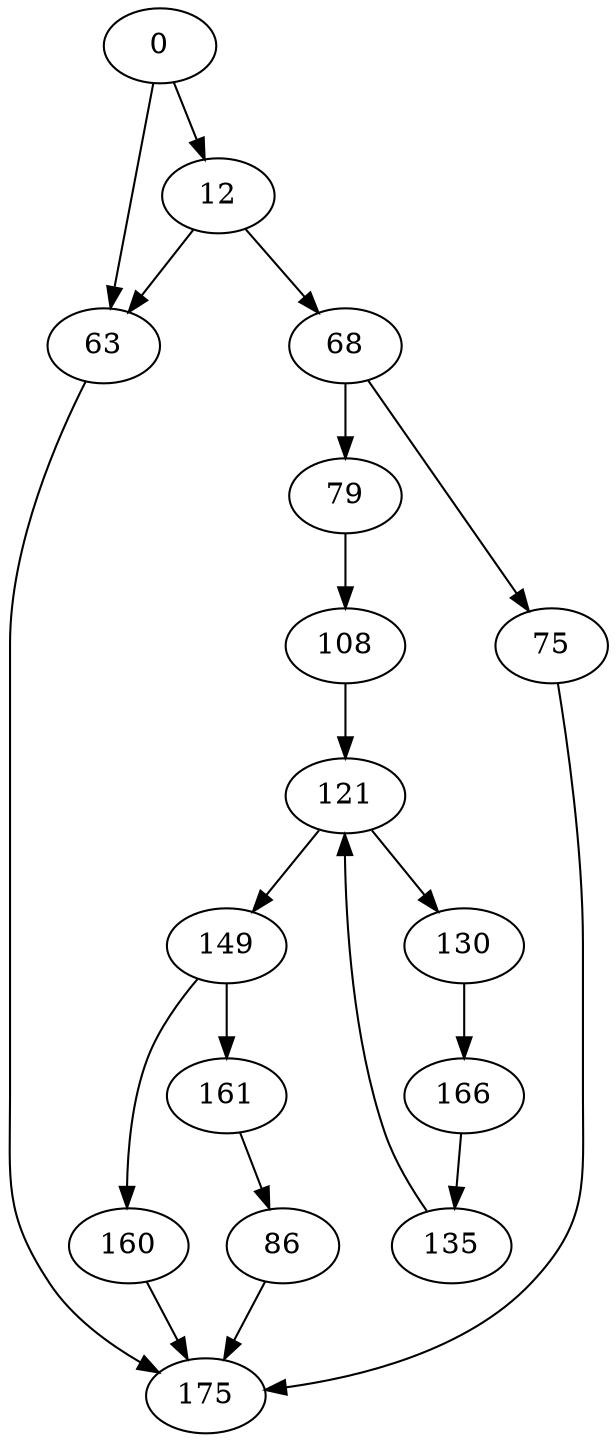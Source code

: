 digraph {
	0 [label=0]
	12 [label=12]
	63 [label=63]
	68 [label=68]
	75 [label=75]
	79 [label=79]
	86 [label=86]
	108 [label=108]
	121 [label=121]
	130 [label=130]
	135 [label=135]
	149 [label=149]
	160 [label=160]
	161 [label=161]
	166 [label=166]
	175 [label=175]
	0 -> 12
	0 -> 63
	12 -> 68
	12 -> 63
	63 -> 175
	68 -> 75
	68 -> 79
	75 -> 175
	79 -> 108
	86 -> 175
	108 -> 121
	121 -> 130
	121 -> 149
	130 -> 166
	135 -> 121
	149 -> 160
	149 -> 161
	160 -> 175
	161 -> 86
	166 -> 135
}
